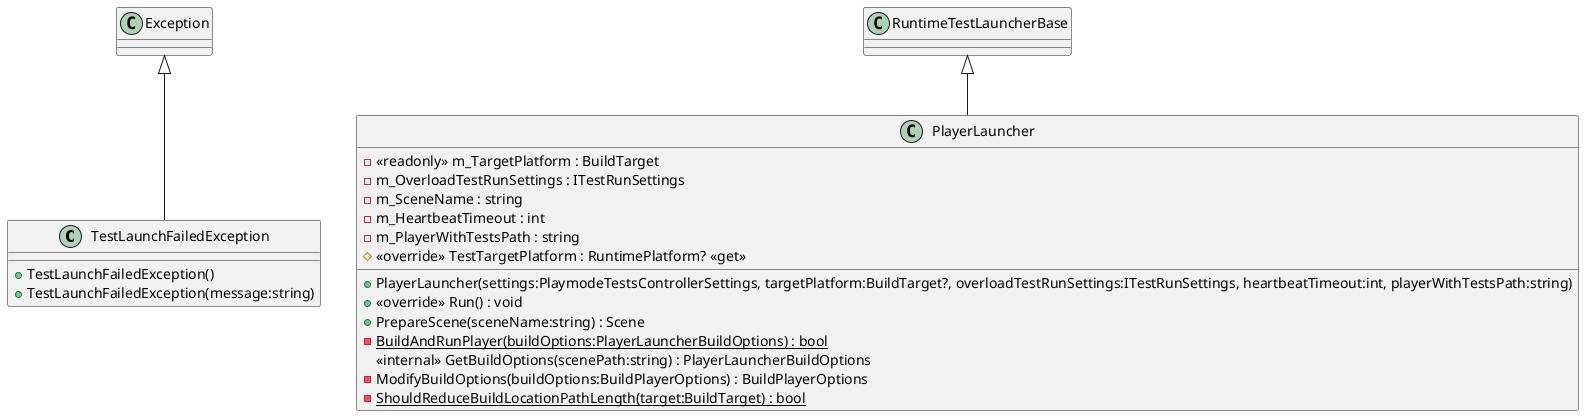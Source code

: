 @startuml
class TestLaunchFailedException {
    + TestLaunchFailedException()
    + TestLaunchFailedException(message:string)
}
class PlayerLauncher {
    - <<readonly>> m_TargetPlatform : BuildTarget
    - m_OverloadTestRunSettings : ITestRunSettings
    - m_SceneName : string
    - m_HeartbeatTimeout : int
    - m_PlayerWithTestsPath : string
    + PlayerLauncher(settings:PlaymodeTestsControllerSettings, targetPlatform:BuildTarget?, overloadTestRunSettings:ITestRunSettings, heartbeatTimeout:int, playerWithTestsPath:string)
    # <<override>> TestTargetPlatform : RuntimePlatform? <<get>>
    + <<override>> Run() : void
    + PrepareScene(sceneName:string) : Scene
    - {static} BuildAndRunPlayer(buildOptions:PlayerLauncherBuildOptions) : bool
    <<internal>> GetBuildOptions(scenePath:string) : PlayerLauncherBuildOptions
    - ModifyBuildOptions(buildOptions:BuildPlayerOptions) : BuildPlayerOptions
    - {static} ShouldReduceBuildLocationPathLength(target:BuildTarget) : bool
}
Exception <|-- TestLaunchFailedException
RuntimeTestLauncherBase <|-- PlayerLauncher
@enduml
